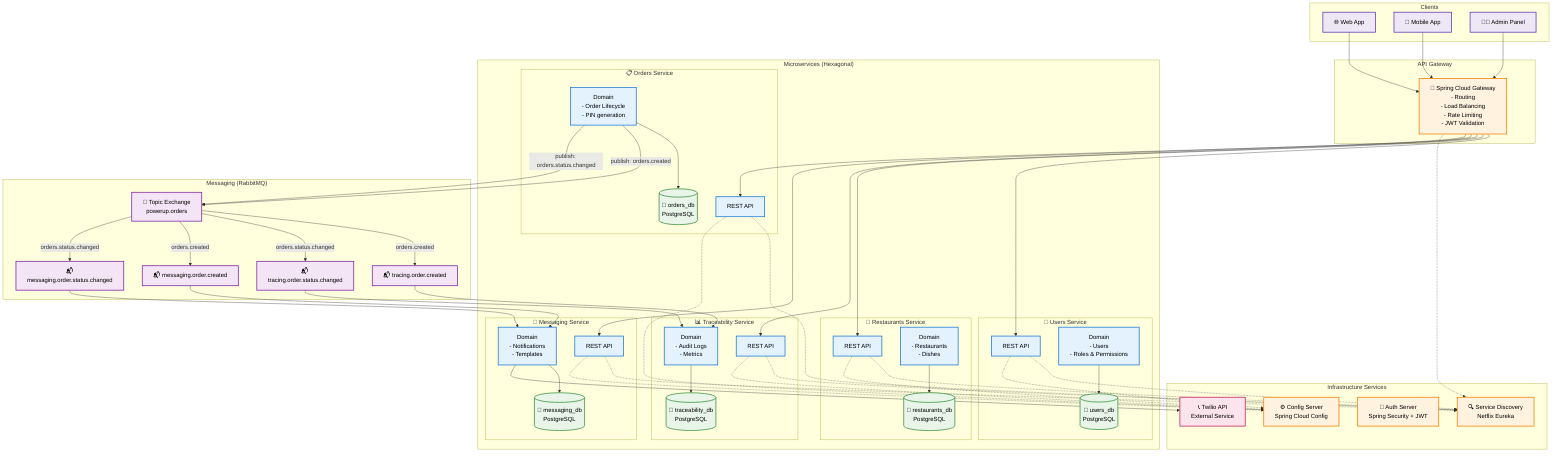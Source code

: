 graph TB
    %% Clients
    subgraph "Clients"
        WEB["🌐 Web App"]
        MOBILE["📱 Mobile App"]
        ADMIN["👨‍💼 Admin Panel"]
    end

    %% API Gateway
    subgraph "API Gateway"
        GATEWAY["🚪 Spring Cloud Gateway\n- Routing\n- Load Balancing\n- Rate Limiting\n- JWT Validation"]
    end

    %% Microservices (Hexagonal)
    subgraph "Microservices (Hexagonal)"
        subgraph "👥 Users Service"
            USERS_API["REST API"]
            USERS_DOMAIN["Domain\n- Users\n- Roles & Permissions"]
            USERS_DB[("💾 users_db\nPostgreSQL")]
        end

        subgraph "🏪 Restaurants Service"
            REST_API["REST API"]
            REST_DOMAIN["Domain\n- Restaurants\n- Dishes"]
            REST_DB[("💾 restaurants_db\nPostgreSQL")]
        end

        subgraph "📋 Orders Service"
            ORDERS_API["REST API"]
            ORDERS_DOMAIN["Domain\n- Order Lifecycle\n- PIN generation"]
            ORDERS_DB[("💾 orders_db\nPostgreSQL")]
        end

        subgraph "📊 Traceability Service"
            TRACE_API["REST API"]
            TRACE_DOMAIN["Domain\n- Audit Logs\n- Metrics"]
            TRACE_DB[("💾 traceability_db\nPostgreSQL")]
        end

        subgraph "📧 Messaging Service"
            MSG_API["REST API"]
            MSG_DOMAIN["Domain\n- Notifications\n- Templates"]
            MSG_DB[("💾 messaging_db\nPostgreSQL")]
        end
    end

    %% Infrastructure Services
    subgraph "Infrastructure Services"
        EUREKA["🔍 Service Discovery\nNetflix Eureka"]
        CONFIG["⚙️ Config Server\nSpring Cloud Config"]
        AUTH["🔐 Auth Server\nSpring Security + JWT"]
        TWILIO["📞 Twilio API\nExternal Service"]
    end

    %% Asynchronous Messaging
    subgraph "Messaging (RabbitMQ)"
        EXCHANGE["🐰 Topic Exchange\npowerup.orders"]
        Q_TRACING_CREATED["📬 tracing.order.created"]
        Q_TRACING_STATUS["📬 tracing.order.status.changed"]
        Q_MSG_CREATED["📬 messaging.order.created"]
        Q_MSG_STATUS["📬 messaging.order.status.changed"]
    end

    %% Main connections
    WEB --> GATEWAY
    MOBILE --> GATEWAY
    ADMIN --> GATEWAY

    GATEWAY --> USERS_API
    GATEWAY --> REST_API
    GATEWAY --> ORDERS_API
    GATEWAY --> TRACE_API
    GATEWAY --> MSG_API

    %% Databases
    USERS_DOMAIN --> USERS_DB
    REST_DOMAIN --> REST_DB
    ORDERS_DOMAIN --> ORDERS_DB
    TRACE_DOMAIN --> TRACE_DB
    MSG_DOMAIN --> MSG_DB

    %% Orders publishes events
    ORDERS_DOMAIN -- "publish: orders.created" --> EXCHANGE
    ORDERS_DOMAIN -- "publish: orders.status.changed" --> EXCHANGE

    %% Exchange routes
    EXCHANGE -->|"orders.created"| Q_TRACING_CREATED
    EXCHANGE -->|"orders.status.changed"| Q_TRACING_STATUS
    EXCHANGE -->|"orders.created"| Q_MSG_CREATED
    EXCHANGE -->|"orders.status.changed"| Q_MSG_STATUS

    %% Queues consumed by services
    Q_TRACING_CREATED --> TRACE_DOMAIN
    Q_TRACING_STATUS --> TRACE_DOMAIN
    Q_MSG_CREATED --> MSG_DOMAIN
    Q_MSG_STATUS --> MSG_DOMAIN

    %% External provider
    MSG_DOMAIN --> TWILIO

    %% Service Discovery & Config
    USERS_API -.-> EUREKA
    REST_API -.-> EUREKA
    ORDERS_API -.-> EUREKA
    TRACE_API -.-> EUREKA
    MSG_API -.-> EUREKA
    GATEWAY -.-> EUREKA

    USERS_API -.-> CONFIG
    REST_API -.-> CONFIG
    ORDERS_API -.-> CONFIG
    TRACE_API -.-> CONFIG
    MSG_API -.-> CONFIG

    %% Styles (high contrast)
    classDef microservice fill:#e3f2fd,stroke:#1976d2,stroke-width:2px,color:#000000
    classDef database fill:#e8f5e8,stroke:#388e3c,stroke-width:2px,color:#000000
    classDef infrastructure fill:#fff3e0,stroke:#f57c00,stroke-width:2px,color:#000000
    classDef messaging fill:#f3e5f5,stroke:#7b1fa2,stroke-width:2px,color:#000000
    classDef client fill:#ede7f6,stroke:#5e35b1,stroke-width:2px,color:#000000
    classDef external fill:#fce4ec,stroke:#c2185b,stroke-width:2px,color:#000000

    class USERS_API,USERS_DOMAIN,REST_API,REST_DOMAIN,ORDERS_API,ORDERS_DOMAIN,TRACE_API,TRACE_DOMAIN,MSG_API,MSG_DOMAIN microservice
    class USERS_DB,REST_DB,ORDERS_DB,TRACE_DB,MSG_DB database
    class GATEWAY,EUREKA,CONFIG,AUTH infrastructure
    class EXCHANGE,Q_TRACING_CREATED,Q_TRACING_STATUS,Q_MSG_CREATED,Q_MSG_STATUS messaging
    class WEB,MOBILE,ADMIN client
    class TWILIO external